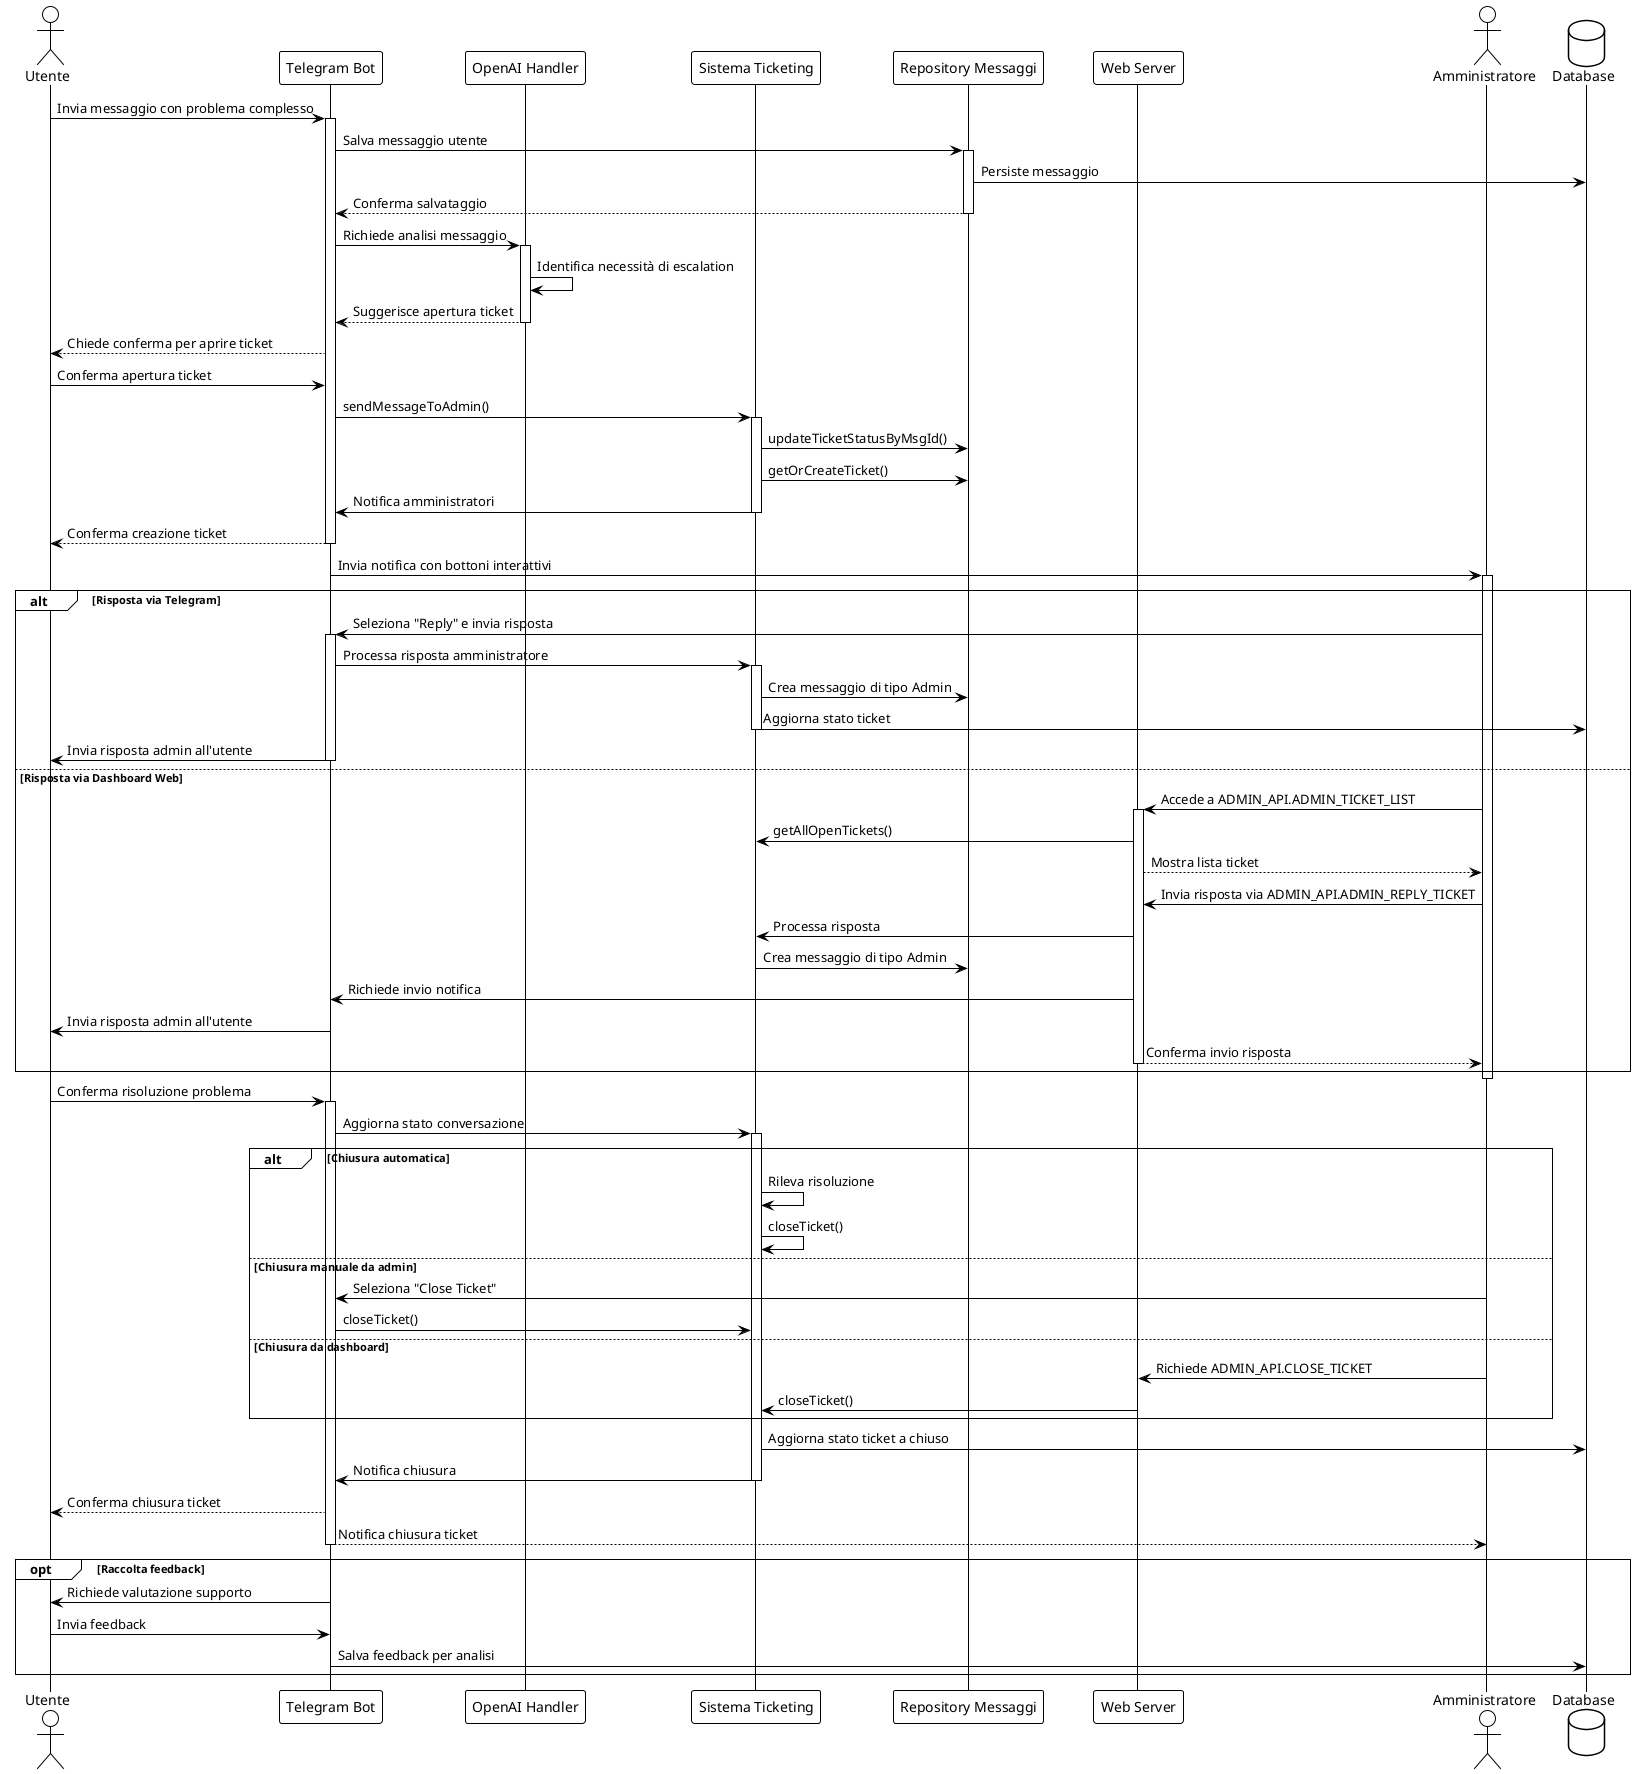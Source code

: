 @startuml Ticket Interaction Sequence Diagram
!theme plain
skinparam ParticipantPadding 20
skinparam BoxPadding 10

actor "Utente" as User
participant "Telegram Bot" as TgBot
participant "OpenAI Handler" as AIHandler
participant "Sistema Ticketing" as TicketSystem
participant "Repository Messaggi" as MsgRepo
participant "Web Server" as WebServer
actor "Amministratore" as Admin
database "Database" as DB

box "Fase 1: Rilevamento e Creazione" #LightBlue
  User -> TgBot: Invia messaggio con problema complesso
  activate TgBot
  
  TgBot -> MsgRepo: Salva messaggio utente
  activate MsgRepo
  MsgRepo -> DB: Persiste messaggio
  MsgRepo --> TgBot: Conferma salvataggio
  deactivate MsgRepo
  
  TgBot -> AIHandler: Richiede analisi messaggio
  activate AIHandler
  AIHandler -> AIHandler: Identifica necessità di escalation
  AIHandler --> TgBot: Suggerisce apertura ticket
  deactivate AIHandler
  
  TgBot --> User: Chiede conferma per aprire ticket
  User -> TgBot: Conferma apertura ticket
  
  TgBot -> TicketSystem: sendMessageToAdmin()
  activate TicketSystem
  
  TicketSystem -> MsgRepo: updateTicketStatusByMsgId()
  TicketSystem -> MsgRepo: getOrCreateTicket()
  TicketSystem -> TgBot: Notifica amministratori
  deactivate TicketSystem
  
  TgBot --> User: Conferma creazione ticket
  deactivate TgBot
end box

box "Fase 2: Gestione e Risposta" #LightYellow
  TgBot -> Admin: Invia notifica con bottoni interattivi
  activate Admin
  
  alt Risposta via Telegram
    Admin -> TgBot: Seleziona "Reply" e invia risposta
    activate TgBot
    
    TgBot -> TicketSystem: Processa risposta amministratore
    activate TicketSystem
    TicketSystem -> MsgRepo: Crea messaggio di tipo Admin
    TicketSystem -> DB: Aggiorna stato ticket
    deactivate TicketSystem
    
    TgBot -> User: Invia risposta admin all'utente
    deactivate TgBot
  else Risposta via Dashboard Web
    Admin -> WebServer: Accede a ADMIN_API.ADMIN_TICKET_LIST
    activate WebServer
    
    WebServer -> TicketSystem: getAllOpenTickets()
    WebServer --> Admin: Mostra lista ticket
    
    Admin -> WebServer: Invia risposta via ADMIN_API.ADMIN_REPLY_TICKET
    WebServer -> TicketSystem: Processa risposta
    TicketSystem -> MsgRepo: Crea messaggio di tipo Admin
    
    WebServer -> TgBot: Richiede invio notifica
    TgBot -> User: Invia risposta admin all'utente
    
    WebServer --> Admin: Conferma invio risposta
    deactivate WebServer
  end
  deactivate Admin
end box

box "Fase 3: Risoluzione e Chiusura" #LightGreen
  User -> TgBot: Conferma risoluzione problema
  activate TgBot
  
  TgBot -> TicketSystem: Aggiorna stato conversazione
  activate TicketSystem
  
  alt Chiusura automatica
    TicketSystem -> TicketSystem: Rileva risoluzione
    TicketSystem -> TicketSystem: closeTicket()
  else Chiusura manuale da admin
    Admin -> TgBot: Seleziona "Close Ticket"
    TgBot -> TicketSystem: closeTicket()
  else Chiusura da dashboard
    Admin -> WebServer: Richiede ADMIN_API.CLOSE_TICKET
    WebServer -> TicketSystem: closeTicket()
  end
  
  TicketSystem -> DB: Aggiorna stato ticket a chiuso
  TicketSystem -> TgBot: Notifica chiusura
  deactivate TicketSystem
  
  TgBot --> User: Conferma chiusura ticket
  TgBot --> Admin: Notifica chiusura ticket
  deactivate TgBot
  
  opt Raccolta feedback
    TgBot -> User: Richiede valutazione supporto
    User -> TgBot: Invia feedback
    TgBot -> DB: Salva feedback per analisi
  end
end box

@enduml
